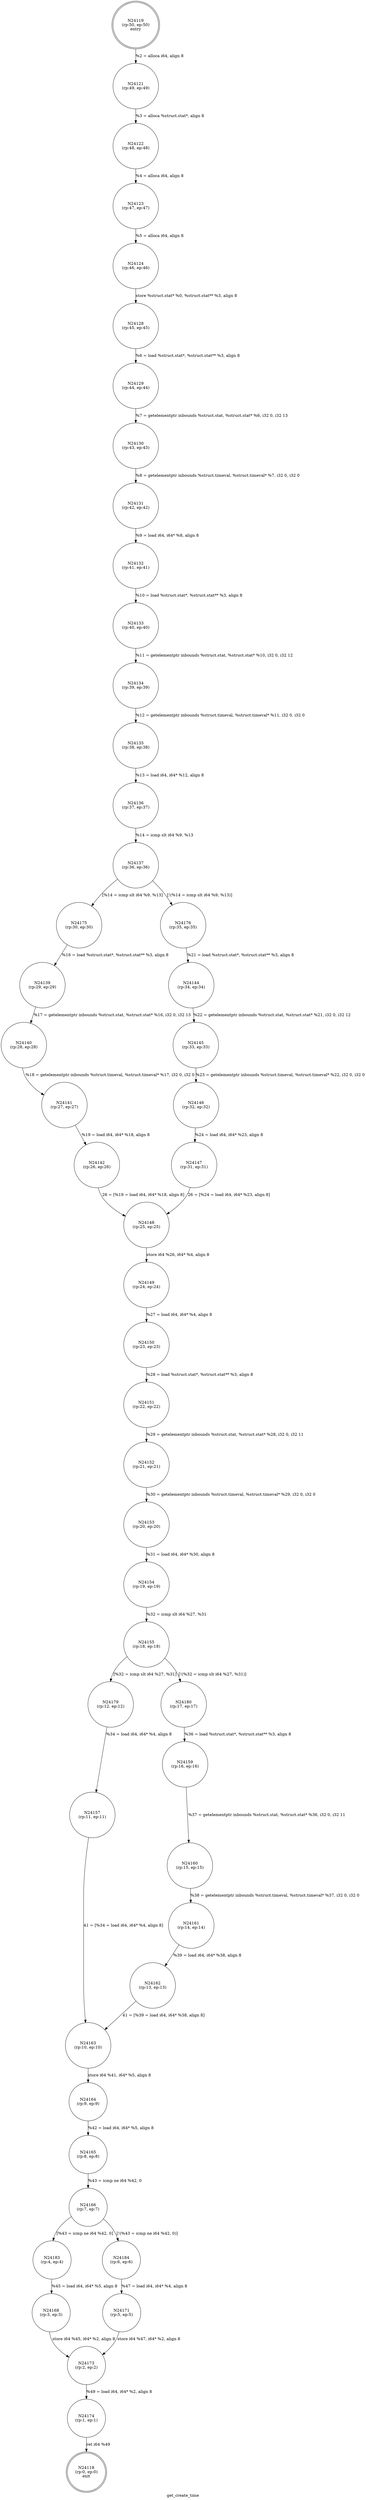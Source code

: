 digraph get_create_time {
label="get_create_time"
24118 [label="N24118\n(rp:0, ep:0)\nexit", shape="doublecircle"]
24119 [label="N24119\n(rp:50, ep:50)\nentry", shape="doublecircle"]
24119 -> 24121 [label="%2 = alloca i64, align 8"]
24121 [label="N24121\n(rp:49, ep:49)", shape="circle"]
24121 -> 24122 [label="%3 = alloca %struct.stat*, align 8"]
24122 [label="N24122\n(rp:48, ep:48)", shape="circle"]
24122 -> 24123 [label="%4 = alloca i64, align 8"]
24123 [label="N24123\n(rp:47, ep:47)", shape="circle"]
24123 -> 24124 [label="%5 = alloca i64, align 8"]
24124 [label="N24124\n(rp:46, ep:46)", shape="circle"]
24124 -> 24128 [label="store %struct.stat* %0, %struct.stat** %3, align 8"]
24128 [label="N24128\n(rp:45, ep:45)", shape="circle"]
24128 -> 24129 [label="%6 = load %struct.stat*, %struct.stat** %3, align 8"]
24129 [label="N24129\n(rp:44, ep:44)", shape="circle"]
24129 -> 24130 [label="%7 = getelementptr inbounds %struct.stat, %struct.stat* %6, i32 0, i32 13"]
24130 [label="N24130\n(rp:43, ep:43)", shape="circle"]
24130 -> 24131 [label="%8 = getelementptr inbounds %struct.timeval, %struct.timeval* %7, i32 0, i32 0"]
24131 [label="N24131\n(rp:42, ep:42)", shape="circle"]
24131 -> 24132 [label="%9 = load i64, i64* %8, align 8"]
24132 [label="N24132\n(rp:41, ep:41)", shape="circle"]
24132 -> 24133 [label="%10 = load %struct.stat*, %struct.stat** %3, align 8"]
24133 [label="N24133\n(rp:40, ep:40)", shape="circle"]
24133 -> 24134 [label="%11 = getelementptr inbounds %struct.stat, %struct.stat* %10, i32 0, i32 12"]
24134 [label="N24134\n(rp:39, ep:39)", shape="circle"]
24134 -> 24135 [label="%12 = getelementptr inbounds %struct.timeval, %struct.timeval* %11, i32 0, i32 0"]
24135 [label="N24135\n(rp:38, ep:38)", shape="circle"]
24135 -> 24136 [label="%13 = load i64, i64* %12, align 8"]
24136 [label="N24136\n(rp:37, ep:37)", shape="circle"]
24136 -> 24137 [label="%14 = icmp slt i64 %9, %13"]
24137 [label="N24137\n(rp:36, ep:36)", shape="circle"]
24137 -> 24175 [label="[%14 = icmp slt i64 %9, %13]"]
24137 -> 24176 [label="[!(%14 = icmp slt i64 %9, %13)]"]
24139 [label="N24139\n(rp:29, ep:29)", shape="circle"]
24139 -> 24140 [label="%17 = getelementptr inbounds %struct.stat, %struct.stat* %16, i32 0, i32 13"]
24140 [label="N24140\n(rp:28, ep:28)", shape="circle"]
24140 -> 24141 [label="%18 = getelementptr inbounds %struct.timeval, %struct.timeval* %17, i32 0, i32 0"]
24141 [label="N24141\n(rp:27, ep:27)", shape="circle"]
24141 -> 24142 [label="%19 = load i64, i64* %18, align 8"]
24142 [label="N24142\n(rp:26, ep:26)", shape="circle"]
24142 -> 24148 [label="26 = [%19 = load i64, i64* %18, align 8]"]
24144 [label="N24144\n(rp:34, ep:34)", shape="circle"]
24144 -> 24145 [label="%22 = getelementptr inbounds %struct.stat, %struct.stat* %21, i32 0, i32 12"]
24145 [label="N24145\n(rp:33, ep:33)", shape="circle"]
24145 -> 24146 [label="%23 = getelementptr inbounds %struct.timeval, %struct.timeval* %22, i32 0, i32 0"]
24146 [label="N24146\n(rp:32, ep:32)", shape="circle"]
24146 -> 24147 [label="%24 = load i64, i64* %23, align 8"]
24147 [label="N24147\n(rp:31, ep:31)", shape="circle"]
24147 -> 24148 [label="26 = [%24 = load i64, i64* %23, align 8]"]
24148 [label="N24148\n(rp:25, ep:25)", shape="circle"]
24148 -> 24149 [label="store i64 %26, i64* %4, align 8"]
24149 [label="N24149\n(rp:24, ep:24)", shape="circle"]
24149 -> 24150 [label="%27 = load i64, i64* %4, align 8"]
24150 [label="N24150\n(rp:23, ep:23)", shape="circle"]
24150 -> 24151 [label="%28 = load %struct.stat*, %struct.stat** %3, align 8"]
24151 [label="N24151\n(rp:22, ep:22)", shape="circle"]
24151 -> 24152 [label="%29 = getelementptr inbounds %struct.stat, %struct.stat* %28, i32 0, i32 11"]
24152 [label="N24152\n(rp:21, ep:21)", shape="circle"]
24152 -> 24153 [label="%30 = getelementptr inbounds %struct.timeval, %struct.timeval* %29, i32 0, i32 0"]
24153 [label="N24153\n(rp:20, ep:20)", shape="circle"]
24153 -> 24154 [label="%31 = load i64, i64* %30, align 8"]
24154 [label="N24154\n(rp:19, ep:19)", shape="circle"]
24154 -> 24155 [label="%32 = icmp slt i64 %27, %31"]
24155 [label="N24155\n(rp:18, ep:18)", shape="circle"]
24155 -> 24179 [label="[%32 = icmp slt i64 %27, %31]"]
24155 -> 24180 [label="[!(%32 = icmp slt i64 %27, %31)]"]
24157 [label="N24157\n(rp:11, ep:11)", shape="circle"]
24157 -> 24163 [label="41 = [%34 = load i64, i64* %4, align 8]"]
24159 [label="N24159\n(rp:16, ep:16)", shape="circle"]
24159 -> 24160 [label="%37 = getelementptr inbounds %struct.stat, %struct.stat* %36, i32 0, i32 11"]
24160 [label="N24160\n(rp:15, ep:15)", shape="circle"]
24160 -> 24161 [label="%38 = getelementptr inbounds %struct.timeval, %struct.timeval* %37, i32 0, i32 0"]
24161 [label="N24161\n(rp:14, ep:14)", shape="circle"]
24161 -> 24162 [label="%39 = load i64, i64* %38, align 8"]
24162 [label="N24162\n(rp:13, ep:13)", shape="circle"]
24162 -> 24163 [label="41 = [%39 = load i64, i64* %38, align 8]"]
24163 [label="N24163\n(rp:10, ep:10)", shape="circle"]
24163 -> 24164 [label="store i64 %41, i64* %5, align 8"]
24164 [label="N24164\n(rp:9, ep:9)", shape="circle"]
24164 -> 24165 [label="%42 = load i64, i64* %5, align 8"]
24165 [label="N24165\n(rp:8, ep:8)", shape="circle"]
24165 -> 24166 [label="%43 = icmp ne i64 %42, 0"]
24166 [label="N24166\n(rp:7, ep:7)", shape="circle"]
24166 -> 24183 [label="[%43 = icmp ne i64 %42, 0]"]
24166 -> 24184 [label="[!(%43 = icmp ne i64 %42, 0)]"]
24168 [label="N24168\n(rp:3, ep:3)", shape="circle"]
24168 -> 24173 [label="store i64 %45, i64* %2, align 8"]
24171 [label="N24171\n(rp:5, ep:5)", shape="circle"]
24171 -> 24173 [label="store i64 %47, i64* %2, align 8"]
24173 [label="N24173\n(rp:2, ep:2)", shape="circle"]
24173 -> 24174 [label="%49 = load i64, i64* %2, align 8"]
24174 [label="N24174\n(rp:1, ep:1)", shape="circle"]
24174 -> 24118 [label="ret i64 %49"]
24175 [label="N24175\n(rp:30, ep:30)", shape="circle"]
24175 -> 24139 [label="%16 = load %struct.stat*, %struct.stat** %3, align 8"]
24176 [label="N24176\n(rp:35, ep:35)", shape="circle"]
24176 -> 24144 [label="%21 = load %struct.stat*, %struct.stat** %3, align 8"]
24179 [label="N24179\n(rp:12, ep:12)", shape="circle"]
24179 -> 24157 [label="%34 = load i64, i64* %4, align 8"]
24180 [label="N24180\n(rp:17, ep:17)", shape="circle"]
24180 -> 24159 [label="%36 = load %struct.stat*, %struct.stat** %3, align 8"]
24183 [label="N24183\n(rp:4, ep:4)", shape="circle"]
24183 -> 24168 [label="%45 = load i64, i64* %5, align 8"]
24184 [label="N24184\n(rp:6, ep:6)", shape="circle"]
24184 -> 24171 [label="%47 = load i64, i64* %4, align 8"]
}
